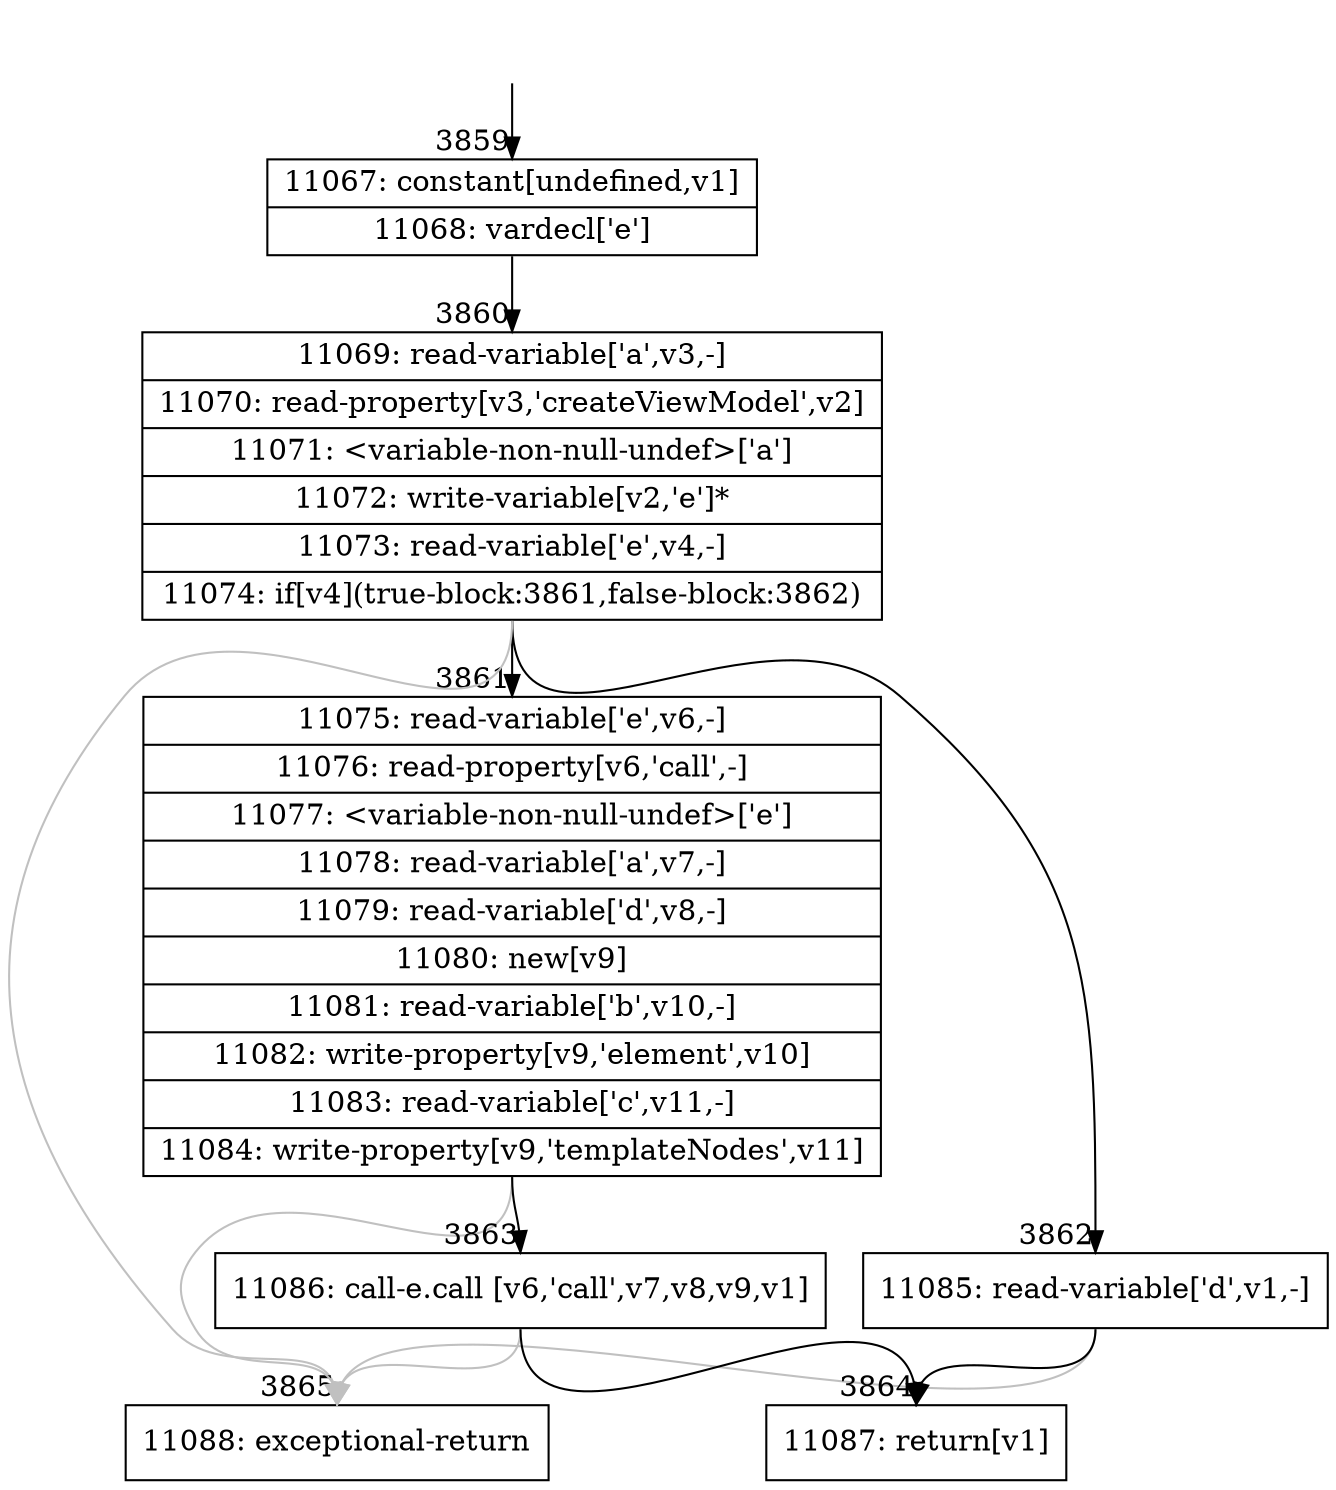 digraph {
rankdir="TD"
BB_entry326[shape=none,label=""];
BB_entry326 -> BB3859 [tailport=s, headport=n, headlabel="    3859"]
BB3859 [shape=record label="{11067: constant[undefined,v1]|11068: vardecl['e']}" ] 
BB3859 -> BB3860 [tailport=s, headport=n, headlabel="      3860"]
BB3860 [shape=record label="{11069: read-variable['a',v3,-]|11070: read-property[v3,'createViewModel',v2]|11071: \<variable-non-null-undef\>['a']|11072: write-variable[v2,'e']*|11073: read-variable['e',v4,-]|11074: if[v4](true-block:3861,false-block:3862)}" ] 
BB3860 -> BB3861 [tailport=s, headport=n, headlabel="      3861"]
BB3860 -> BB3862 [tailport=s, headport=n, headlabel="      3862"]
BB3860 -> BB3865 [tailport=s, headport=n, color=gray, headlabel="      3865"]
BB3861 [shape=record label="{11075: read-variable['e',v6,-]|11076: read-property[v6,'call',-]|11077: \<variable-non-null-undef\>['e']|11078: read-variable['a',v7,-]|11079: read-variable['d',v8,-]|11080: new[v9]|11081: read-variable['b',v10,-]|11082: write-property[v9,'element',v10]|11083: read-variable['c',v11,-]|11084: write-property[v9,'templateNodes',v11]}" ] 
BB3861 -> BB3863 [tailport=s, headport=n, headlabel="      3863"]
BB3861 -> BB3865 [tailport=s, headport=n, color=gray]
BB3862 [shape=record label="{11085: read-variable['d',v1,-]}" ] 
BB3862 -> BB3864 [tailport=s, headport=n, headlabel="      3864"]
BB3862 -> BB3865 [tailport=s, headport=n, color=gray]
BB3863 [shape=record label="{11086: call-e.call [v6,'call',v7,v8,v9,v1]}" ] 
BB3863 -> BB3864 [tailport=s, headport=n]
BB3863 -> BB3865 [tailport=s, headport=n, color=gray]
BB3864 [shape=record label="{11087: return[v1]}" ] 
BB3865 [shape=record label="{11088: exceptional-return}" ] 
}
